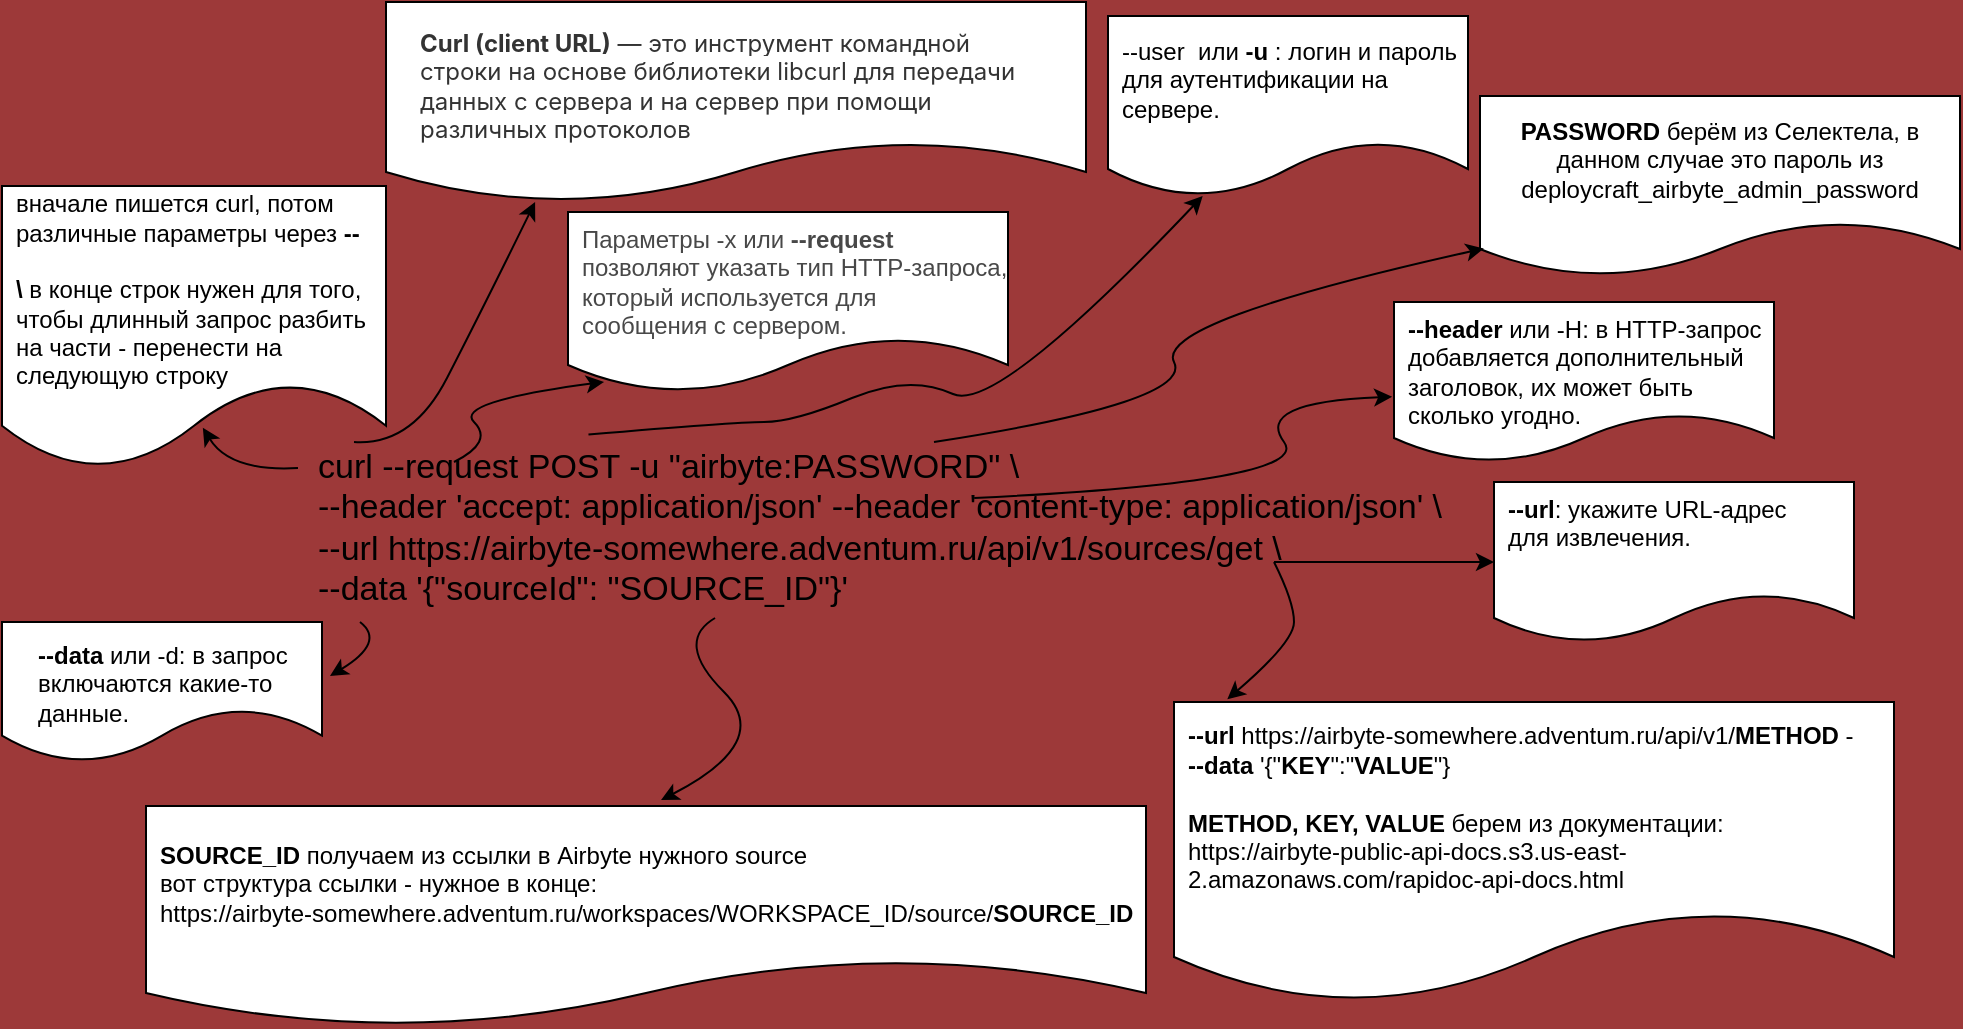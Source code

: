 <mxfile version="24.4.2" type="device">
  <diagram name="Страница — 1" id="lSyjK3MrqVwTr0EdSTyy">
    <mxGraphModel dx="1402" dy="943" grid="0" gridSize="1" guides="1" tooltips="1" connect="1" arrows="1" fold="1" page="0" pageScale="1" pageWidth="1169" pageHeight="827" background="#9d3939" math="0" shadow="0">
      <root>
        <mxCell id="0" />
        <mxCell id="1" parent="0" />
        <mxCell id="Y1xxtqX8YOVfjpAkP79h-29" value="" style="shape=document;whiteSpace=wrap;html=1;boundedLbl=1;" vertex="1" parent="1">
          <mxGeometry x="610" y="210" width="180" height="80" as="geometry" />
        </mxCell>
        <mxCell id="Y1xxtqX8YOVfjpAkP79h-8" value="" style="shape=document;whiteSpace=wrap;html=1;boundedLbl=1;" vertex="1" parent="1">
          <mxGeometry x="56" y="-30" width="350" height="100" as="geometry" />
        </mxCell>
        <UserObject label="curl --request POST -u &quot;airbyte:PASSWORD&quot; \&#xa;--header &#39;accept: application/json&#39; --header &#39;content-type: application/json&#39; \&#xa;--url https://airbyte-somewhere.adventum.ru/api/v1/sources/get \&#xa;--data &#39;{&quot;sourceId&quot;: &quot;SOURCE_ID&quot;}&#39;" link="#curl --request POST -u &quot;airbyte:sWFRNday3ve752WV&quot; \                                                                                                                                                               #   --header &#39;accept: application/json&#39; --header &#39;content-type: application/json&#39; \                                                                                                                                #  --url https://airbyte-maxi.adventum.ru/api/v1/sources/get \                                                                                                                                                     #  --data &#39;{&quot;sourceId&quot;: &quot;9604a5d3-f8bb-411a-bd4f-47d325c25ae4&quot;}&#39;" id="Y1xxtqX8YOVfjpAkP79h-2">
          <mxCell style="text;whiteSpace=wrap;spacing=8;spacingTop=2;spacingBottom=6;spacingLeft=2;spacingRight=4;fontSize=17;labelBackgroundColor=none;labelBorderColor=none;textShadow=0;fontColor=#000000;fontStyle=0" vertex="1" parent="1">
            <mxGeometry x="12" y="178" width="588" height="100" as="geometry" />
          </mxCell>
        </UserObject>
        <mxCell id="Y1xxtqX8YOVfjpAkP79h-3" value="&lt;span style=&quot;color: rgb(51, 51, 51); font-family: -apple-system, BlinkMacSystemFont, Arial, sans-serif; font-size: 12px; font-style: normal; font-variant-ligatures: normal; font-variant-caps: normal; letter-spacing: normal; orphans: 2; text-align: start; text-indent: 0px; text-transform: none; widows: 2; word-spacing: 0px; -webkit-text-stroke-width: 0px; white-space: normal; background-color: rgb(255, 255, 255); text-decoration-thickness: initial; text-decoration-style: initial; text-decoration-color: initial; float: none; display: inline !important;&quot;&gt;&lt;b&gt;Curl (client URL)&lt;/b&gt;&lt;/span&gt;&lt;span style=&quot;color: rgb(51, 51, 51); font-family: -apple-system, BlinkMacSystemFont, Arial, sans-serif; font-size: 12px; font-style: normal; font-variant-ligatures: normal; font-variant-caps: normal; font-weight: 400; letter-spacing: normal; orphans: 2; text-align: start; text-indent: 0px; text-transform: none; widows: 2; word-spacing: 0px; -webkit-text-stroke-width: 0px; white-space: normal; background-color: rgb(255, 255, 255); text-decoration-thickness: initial; text-decoration-style: initial; text-decoration-color: initial; float: none; display: inline !important;&quot;&gt; — это инструмент командной строки на основе библиотеки libcurl для передачи данных с сервера и на сервер при помощи &lt;br&gt;различных протоколов&lt;/span&gt;" style="text;whiteSpace=wrap;html=1;fontSize=12;" vertex="1" parent="1">
          <mxGeometry x="71" y="-23" width="320" height="60" as="geometry" />
        </mxCell>
        <mxCell id="Y1xxtqX8YOVfjpAkP79h-12" value="" style="curved=1;endArrow=classic;html=1;rounded=0;entryX=0.213;entryY=1;entryDx=0;entryDy=0;entryPerimeter=0;" edge="1" parent="1" target="Y1xxtqX8YOVfjpAkP79h-8">
          <mxGeometry width="50" height="50" relative="1" as="geometry">
            <mxPoint x="40" y="190" as="sourcePoint" />
            <mxPoint x="80" y="140" as="targetPoint" />
            <Array as="points">
              <mxPoint x="69" y="192" />
              <mxPoint x="104" y="124" />
            </Array>
          </mxGeometry>
        </mxCell>
        <mxCell id="Y1xxtqX8YOVfjpAkP79h-14" value="" style="shape=document;whiteSpace=wrap;html=1;boundedLbl=1;fontSize=10;size=0.377;" vertex="1" parent="1">
          <mxGeometry x="-136" y="280" width="160" height="70" as="geometry" />
        </mxCell>
        <mxCell id="Y1xxtqX8YOVfjpAkP79h-15" value="&lt;b&gt;--data&lt;/b&gt;&amp;nbsp;или&amp;nbsp;-d: в запрос включаются какие-то &lt;br&gt;данные." style="text;whiteSpace=wrap;html=1;" vertex="1" parent="1">
          <mxGeometry x="-120" y="283" width="140" height="60" as="geometry" />
        </mxCell>
        <mxCell id="Y1xxtqX8YOVfjpAkP79h-17" value="" style="curved=1;endArrow=classic;html=1;rounded=0;" edge="1" parent="1">
          <mxGeometry width="50" height="50" relative="1" as="geometry">
            <mxPoint x="43" y="280" as="sourcePoint" />
            <mxPoint x="28" y="307" as="targetPoint" />
            <Array as="points">
              <mxPoint x="56" y="290" />
            </Array>
          </mxGeometry>
        </mxCell>
        <mxCell id="Y1xxtqX8YOVfjpAkP79h-18" value="&lt;span style=&quot;color: rgb(72, 72, 72); font-family: &amp;quot;TT Norms Pro&amp;quot;, Arial, Helvetica, sans-serif; font-size: 12px;&quot;&gt;Параметры -x или &lt;b&gt;--request&lt;/b&gt; позволяют указать тип HTTP-запроса, который используется для &lt;br&gt;сообщения с сервером.&lt;/span&gt;" style="shape=document;whiteSpace=wrap;html=1;boundedLbl=1;fontSize=12;align=left;verticalAlign=top;spacingLeft=5;" vertex="1" parent="1">
          <mxGeometry x="147" y="75" width="220" height="90" as="geometry" />
        </mxCell>
        <mxCell id="Y1xxtqX8YOVfjpAkP79h-19" value="" style="curved=1;endArrow=classic;html=1;rounded=0;entryX=0.082;entryY=0.944;entryDx=0;entryDy=0;entryPerimeter=0;" edge="1" parent="1" target="Y1xxtqX8YOVfjpAkP79h-18">
          <mxGeometry width="50" height="50" relative="1" as="geometry">
            <mxPoint x="90" y="200" as="sourcePoint" />
            <mxPoint x="130" y="150" as="targetPoint" />
            <Array as="points">
              <mxPoint x="110" y="190" />
              <mxPoint x="90" y="170" />
            </Array>
          </mxGeometry>
        </mxCell>
        <mxCell id="Y1xxtqX8YOVfjpAkP79h-20" value="--user &amp;nbsp;или&amp;nbsp;&lt;b&gt;-u&lt;/b&gt; : логин и пароль для аутентификации на сервере." style="shape=document;whiteSpace=wrap;html=1;boundedLbl=1;align=left;verticalAlign=middle;spacingLeft=5;" vertex="1" parent="1">
          <mxGeometry x="417" y="-23" width="180" height="90" as="geometry" />
        </mxCell>
        <mxCell id="Y1xxtqX8YOVfjpAkP79h-24" value="" style="curved=1;endArrow=classic;html=1;rounded=0;exitX=0.247;exitY=0.083;exitDx=0;exitDy=0;exitPerimeter=0;" edge="1" parent="1" source="Y1xxtqX8YOVfjpAkP79h-2" target="Y1xxtqX8YOVfjpAkP79h-20">
          <mxGeometry width="50" height="50" relative="1" as="geometry">
            <mxPoint x="250" y="200" as="sourcePoint" />
            <mxPoint x="300" y="150" as="targetPoint" />
            <Array as="points">
              <mxPoint x="230" y="180" />
              <mxPoint x="260" y="180" />
              <mxPoint x="318" y="156" />
              <mxPoint x="361" y="176" />
            </Array>
          </mxGeometry>
        </mxCell>
        <mxCell id="Y1xxtqX8YOVfjpAkP79h-25" value="&lt;b&gt;--header&lt;/b&gt;&amp;nbsp;или&amp;nbsp;-H: в HTTP-запрос добавляется дополнительный заголовок, их может быть сколько угодно." style="shape=document;whiteSpace=wrap;html=1;boundedLbl=1;align=left;verticalAlign=top;spacingLeft=5;" vertex="1" parent="1">
          <mxGeometry x="560" y="120" width="190" height="80" as="geometry" />
        </mxCell>
        <mxCell id="Y1xxtqX8YOVfjpAkP79h-27" value="" style="curved=1;endArrow=classic;html=1;rounded=0;exitX=0.575;exitY=0.4;exitDx=0;exitDy=0;exitPerimeter=0;entryX=-0.005;entryY=0.592;entryDx=0;entryDy=0;entryPerimeter=0;" edge="1" parent="1" source="Y1xxtqX8YOVfjpAkP79h-2" target="Y1xxtqX8YOVfjpAkP79h-25">
          <mxGeometry width="50" height="50" relative="1" as="geometry">
            <mxPoint x="490" y="220" as="sourcePoint" />
            <mxPoint x="540" y="170" as="targetPoint" />
            <Array as="points">
              <mxPoint x="520" y="210" />
              <mxPoint x="490" y="170" />
            </Array>
          </mxGeometry>
        </mxCell>
        <mxCell id="Y1xxtqX8YOVfjpAkP79h-28" value="&lt;b&gt;--url&lt;/b&gt;: укажите URL-адрес&amp;nbsp;&lt;div&gt;для извлечения.&lt;/div&gt;" style="text;whiteSpace=wrap;html=1;" vertex="1" parent="1">
          <mxGeometry x="615" y="210" width="170" height="60" as="geometry" />
        </mxCell>
        <mxCell id="Y1xxtqX8YOVfjpAkP79h-30" value="" style="curved=1;endArrow=classic;html=1;rounded=0;" edge="1" parent="1">
          <mxGeometry width="50" height="50" relative="1" as="geometry">
            <mxPoint x="500" y="250" as="sourcePoint" />
            <mxPoint x="610" y="250" as="targetPoint" />
            <Array as="points">
              <mxPoint x="550" y="250" />
              <mxPoint x="560" y="250" />
            </Array>
          </mxGeometry>
        </mxCell>
        <mxCell id="Y1xxtqX8YOVfjpAkP79h-31" value="&lt;b&gt;--url&lt;/b&gt; https://airbyte-somewhere.adventum.ru/api/v1/&lt;b&gt;METHOD&lt;/b&gt;&amp;nbsp;-&amp;nbsp;&lt;br&gt;&lt;b&gt;--data&lt;/b&gt; &#39;{&quot;&lt;b&gt;KEY&lt;/b&gt;&quot;:&quot;&lt;b&gt;VALUE&lt;/b&gt;&quot;}&lt;br&gt;&lt;br&gt;&lt;b&gt;METHOD, KEY, VALUE&lt;/b&gt; берем из документации:&lt;br&gt;https://airbyte-public-api-docs.s3.us-east-2.amazonaws.com/rapidoc-api-docs.html" style="shape=document;whiteSpace=wrap;html=1;boundedLbl=1;spacingLeft=5;align=left;" vertex="1" parent="1">
          <mxGeometry x="450" y="320" width="360" height="150" as="geometry" />
        </mxCell>
        <mxCell id="Y1xxtqX8YOVfjpAkP79h-35" value="" style="curved=1;endArrow=classic;html=1;rounded=0;entryX=0.074;entryY=-0.009;entryDx=0;entryDy=0;entryPerimeter=0;" edge="1" parent="1" target="Y1xxtqX8YOVfjpAkP79h-31">
          <mxGeometry width="50" height="50" relative="1" as="geometry">
            <mxPoint x="500" y="250" as="sourcePoint" />
            <mxPoint x="460" y="350" as="targetPoint" />
            <Array as="points">
              <mxPoint x="510" y="270" />
              <mxPoint x="510" y="290" />
            </Array>
          </mxGeometry>
        </mxCell>
        <mxCell id="Y1xxtqX8YOVfjpAkP79h-36" value="&lt;b&gt;PASSWORD&lt;/b&gt; берём из Селектела, в данном случае это пароль из deploycraft_airbyte_admin_password" style="shape=document;whiteSpace=wrap;html=1;boundedLbl=1;" vertex="1" parent="1">
          <mxGeometry x="603" y="17" width="240" height="90" as="geometry" />
        </mxCell>
        <mxCell id="Y1xxtqX8YOVfjpAkP79h-37" value="" style="curved=1;endArrow=classic;html=1;rounded=0;entryX=0.008;entryY=0.847;entryDx=0;entryDy=0;entryPerimeter=0;" edge="1" parent="1" target="Y1xxtqX8YOVfjpAkP79h-36">
          <mxGeometry width="50" height="50" relative="1" as="geometry">
            <mxPoint x="330" y="190" as="sourcePoint" />
            <mxPoint x="440" y="170" as="targetPoint" />
            <Array as="points">
              <mxPoint x="460" y="170" />
              <mxPoint x="440" y="130" />
            </Array>
          </mxGeometry>
        </mxCell>
        <mxCell id="Y1xxtqX8YOVfjpAkP79h-38" value="&lt;b&gt;SOURCE_ID&lt;/b&gt; получаем из ссылки в Airbyte нужного source&lt;br&gt;вот структура ссылки - нужное в конце:&lt;br&gt;https://airbyte-somewhere.adventum.ru/workspaces/WORKSPACE_ID/source/&lt;b&gt;SOURCE_ID&lt;/b&gt;" style="shape=document;whiteSpace=wrap;html=1;boundedLbl=1;align=left;spacingLeft=5;" vertex="1" parent="1">
          <mxGeometry x="-64" y="372" width="500" height="110" as="geometry" />
        </mxCell>
        <mxCell id="Y1xxtqX8YOVfjpAkP79h-39" value="" style="curved=1;endArrow=classic;html=1;rounded=0;entryX=0.515;entryY=-0.027;entryDx=0;entryDy=0;entryPerimeter=0;" edge="1" parent="1" source="Y1xxtqX8YOVfjpAkP79h-2" target="Y1xxtqX8YOVfjpAkP79h-38">
          <mxGeometry width="50" height="50" relative="1" as="geometry">
            <mxPoint x="250" y="290" as="sourcePoint" />
            <mxPoint x="200" y="340" as="targetPoint" />
            <Array as="points">
              <mxPoint x="200" y="290" />
              <mxPoint x="250" y="340" />
            </Array>
          </mxGeometry>
        </mxCell>
        <mxCell id="Y1xxtqX8YOVfjpAkP79h-40" value="вначале пишется curl, потом различные параметры через&lt;b&gt; --&lt;/b&gt;&lt;br&gt;&lt;br&gt;&lt;b&gt;\&lt;/b&gt; в конце строк нужен для того, чтобы длинный запрос разбить &lt;br&gt;на части - перенести на &lt;br&gt;следующую строку" style="shape=document;whiteSpace=wrap;html=1;boundedLbl=1;align=left;spacingLeft=5;spacingTop=5;" vertex="1" parent="1">
          <mxGeometry x="-136" y="62" width="192" height="141" as="geometry" />
        </mxCell>
        <mxCell id="Y1xxtqX8YOVfjpAkP79h-42" value="" style="curved=1;endArrow=classic;html=1;rounded=0;exitX=0;exitY=0.25;exitDx=0;exitDy=0;entryX=0.523;entryY=0.857;entryDx=0;entryDy=0;entryPerimeter=0;" edge="1" parent="1" source="Y1xxtqX8YOVfjpAkP79h-2" target="Y1xxtqX8YOVfjpAkP79h-40">
          <mxGeometry width="50" height="50" relative="1" as="geometry">
            <mxPoint x="-60" y="253" as="sourcePoint" />
            <mxPoint x="-10" y="203" as="targetPoint" />
            <Array as="points">
              <mxPoint x="-22" y="205" />
            </Array>
          </mxGeometry>
        </mxCell>
      </root>
    </mxGraphModel>
  </diagram>
</mxfile>
